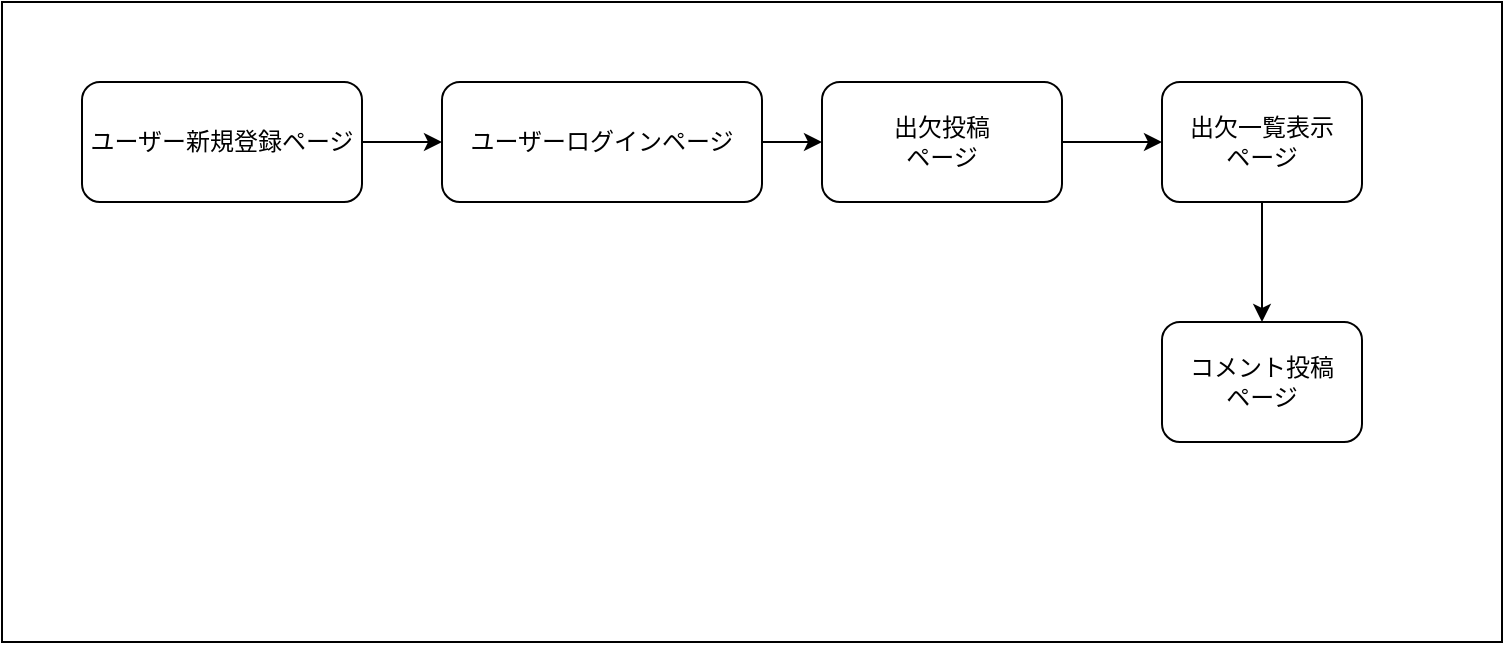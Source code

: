 <mxfile>
    <diagram id="Jtp2uVcV9u8VUAmJSSrU" name="ページ1">
        <mxGraphModel dx="988" dy="549" grid="1" gridSize="10" guides="1" tooltips="1" connect="1" arrows="1" fold="1" page="1" pageScale="1" pageWidth="827" pageHeight="1169" math="0" shadow="0">
            <root>
                <mxCell id="0"/>
                <mxCell id="1" parent="0"/>
                <mxCell id="41" style="edgeStyle=none;html=1;exitX=0.5;exitY=1;exitDx=0;exitDy=0;entryX=0.5;entryY=0;entryDx=0;entryDy=0;labelBackgroundColor=#f2eef6;" edge="1" parent="1" source="2" target="11">
                    <mxGeometry relative="1" as="geometry"/>
                </mxCell>
                <mxCell id="2" value="出欠一覧表示&lt;br&gt;ページ" style="rounded=1;whiteSpace=wrap;html=1;" parent="1" vertex="1">
                    <mxGeometry x="580" y="70" width="100" height="60" as="geometry"/>
                </mxCell>
                <mxCell id="9" style="edgeStyle=none;html=1;exitX=1;exitY=0.5;exitDx=0;exitDy=0;entryX=0;entryY=0.5;entryDx=0;entryDy=0;" parent="1" source="14" target="4" edge="1">
                    <mxGeometry relative="1" as="geometry">
                        <mxPoint x="250" y="100" as="sourcePoint"/>
                    </mxGeometry>
                </mxCell>
                <mxCell id="38" style="edgeStyle=none;html=1;exitX=1;exitY=0.5;exitDx=0;exitDy=0;entryX=0;entryY=0.5;entryDx=0;entryDy=0;labelBackgroundColor=#f2eef6;" edge="1" parent="1" source="4" target="2">
                    <mxGeometry relative="1" as="geometry"/>
                </mxCell>
                <mxCell id="4" value="出欠投稿&lt;br&gt;ページ" style="rounded=1;whiteSpace=wrap;html=1;" parent="1" vertex="1">
                    <mxGeometry x="410" y="70" width="120" height="60" as="geometry"/>
                </mxCell>
                <mxCell id="11" value="コメント投稿&lt;br&gt;ページ" style="rounded=1;whiteSpace=wrap;html=1;" parent="1" vertex="1">
                    <mxGeometry x="580" y="190" width="100" height="60" as="geometry"/>
                </mxCell>
                <mxCell id="14" value="ユーザーログインページ" style="rounded=1;whiteSpace=wrap;html=1;" parent="1" vertex="1">
                    <mxGeometry x="220" y="70" width="160" height="60" as="geometry"/>
                </mxCell>
                <mxCell id="39" style="edgeStyle=none;html=1;exitX=1;exitY=0.5;exitDx=0;exitDy=0;entryX=0;entryY=0.5;entryDx=0;entryDy=0;labelBackgroundColor=#f2eef6;" edge="1" parent="1" source="15" target="14">
                    <mxGeometry relative="1" as="geometry"/>
                </mxCell>
                <mxCell id="15" value="ユーザー新規登録ページ" style="rounded=1;whiteSpace=wrap;html=1;" parent="1" vertex="1">
                    <mxGeometry x="40" y="70" width="140" height="60" as="geometry"/>
                </mxCell>
                <mxCell id="35" value="" style="rounded=0;whiteSpace=wrap;html=1;labelBackgroundColor=#f2eef6;fillColor=none;" vertex="1" parent="1">
                    <mxGeometry y="30" width="750" height="320" as="geometry"/>
                </mxCell>
            </root>
        </mxGraphModel>
    </diagram>
</mxfile>